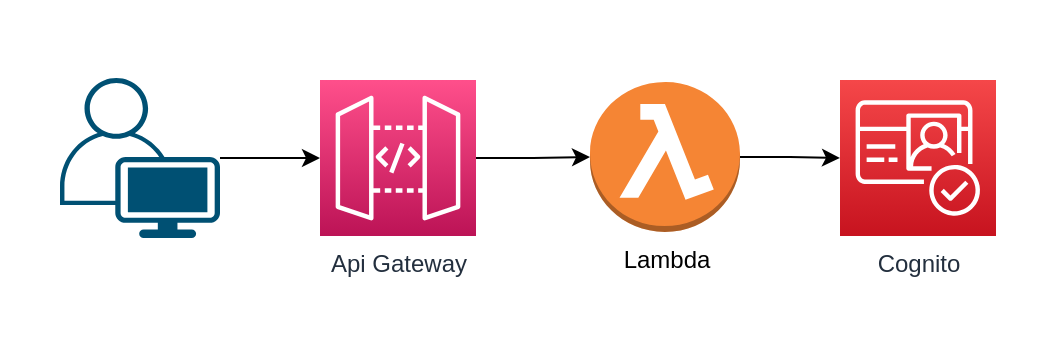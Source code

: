 <mxfile version="17.4.4" type="device"><diagram id="pSH32mQKidGyJT_ops0M" name="STB Infrastructure"><mxGraphModel dx="1350" dy="744" grid="1" gridSize="10" guides="1" tooltips="1" connect="1" arrows="1" fold="1" page="1" pageScale="1" pageWidth="827" pageHeight="1169" math="0" shadow="0"><root><mxCell id="0"/><mxCell id="1" parent="0"/><mxCell id="emqRKWLSe-bLeqhKks7I-1" value="" style="shape=ext;double=1;rounded=0;whiteSpace=wrap;html=1;strokeColor=none;" vertex="1" parent="1"><mxGeometry x="90" y="130" width="530" height="170" as="geometry"/></mxCell><mxCell id="Sm-e3Uo4emzLzsyNycXz-6" style="edgeStyle=orthogonalEdgeStyle;rounded=0;orthogonalLoop=1;jettySize=auto;html=1;entryX=0;entryY=0.5;entryDx=0;entryDy=0;entryPerimeter=0;" parent="1" source="Sm-e3Uo4emzLzsyNycXz-1" target="Sm-e3Uo4emzLzsyNycXz-2" edge="1"><mxGeometry relative="1" as="geometry"/></mxCell><mxCell id="Sm-e3Uo4emzLzsyNycXz-1" value="Api Gateway" style="sketch=0;points=[[0,0,0],[0.25,0,0],[0.5,0,0],[0.75,0,0],[1,0,0],[0,1,0],[0.25,1,0],[0.5,1,0],[0.75,1,0],[1,1,0],[0,0.25,0],[0,0.5,0],[0,0.75,0],[1,0.25,0],[1,0.5,0],[1,0.75,0]];outlineConnect=0;fontColor=#232F3E;gradientColor=#FF4F8B;gradientDirection=north;fillColor=#BC1356;strokeColor=#ffffff;dashed=0;verticalLabelPosition=bottom;verticalAlign=top;align=center;html=1;fontSize=12;fontStyle=0;aspect=fixed;shape=mxgraph.aws4.resourceIcon;resIcon=mxgraph.aws4.api_gateway;" parent="1" vertex="1"><mxGeometry x="250" y="170" width="78" height="78" as="geometry"/></mxCell><mxCell id="Sm-e3Uo4emzLzsyNycXz-7" style="edgeStyle=orthogonalEdgeStyle;rounded=0;orthogonalLoop=1;jettySize=auto;html=1;entryX=0;entryY=0.5;entryDx=0;entryDy=0;entryPerimeter=0;" parent="1" source="Sm-e3Uo4emzLzsyNycXz-2" target="Sm-e3Uo4emzLzsyNycXz-3" edge="1"><mxGeometry relative="1" as="geometry"/></mxCell><mxCell id="Sm-e3Uo4emzLzsyNycXz-2" value="Lambda" style="outlineConnect=0;dashed=0;verticalLabelPosition=bottom;verticalAlign=top;align=center;html=1;shape=mxgraph.aws3.lambda_function;fillColor=#F58534;gradientColor=none;" parent="1" vertex="1"><mxGeometry x="385" y="171" width="75" height="75" as="geometry"/></mxCell><mxCell id="Sm-e3Uo4emzLzsyNycXz-3" value="Cognito" style="sketch=0;points=[[0,0,0],[0.25,0,0],[0.5,0,0],[0.75,0,0],[1,0,0],[0,1,0],[0.25,1,0],[0.5,1,0],[0.75,1,0],[1,1,0],[0,0.25,0],[0,0.5,0],[0,0.75,0],[1,0.25,0],[1,0.5,0],[1,0.75,0]];outlineConnect=0;fontColor=#232F3E;gradientColor=#F54749;gradientDirection=north;fillColor=#C7131F;strokeColor=#ffffff;dashed=0;verticalLabelPosition=bottom;verticalAlign=top;align=center;html=1;fontSize=12;fontStyle=0;aspect=fixed;shape=mxgraph.aws4.resourceIcon;resIcon=mxgraph.aws4.cognito;" parent="1" vertex="1"><mxGeometry x="510" y="170" width="78" height="78" as="geometry"/></mxCell><mxCell id="Sm-e3Uo4emzLzsyNycXz-5" style="edgeStyle=orthogonalEdgeStyle;rounded=0;orthogonalLoop=1;jettySize=auto;html=1;" parent="1" source="Sm-e3Uo4emzLzsyNycXz-4" target="Sm-e3Uo4emzLzsyNycXz-1" edge="1"><mxGeometry relative="1" as="geometry"/></mxCell><mxCell id="Sm-e3Uo4emzLzsyNycXz-4" value="" style="points=[[0.35,0,0],[0.98,0.51,0],[1,0.71,0],[0.67,1,0],[0,0.795,0],[0,0.65,0]];verticalLabelPosition=bottom;sketch=0;html=1;verticalAlign=top;aspect=fixed;align=center;pointerEvents=1;shape=mxgraph.cisco19.user;fillColor=#005073;strokeColor=none;" parent="1" vertex="1"><mxGeometry x="120" y="169" width="80" height="80" as="geometry"/></mxCell></root></mxGraphModel></diagram></mxfile>
